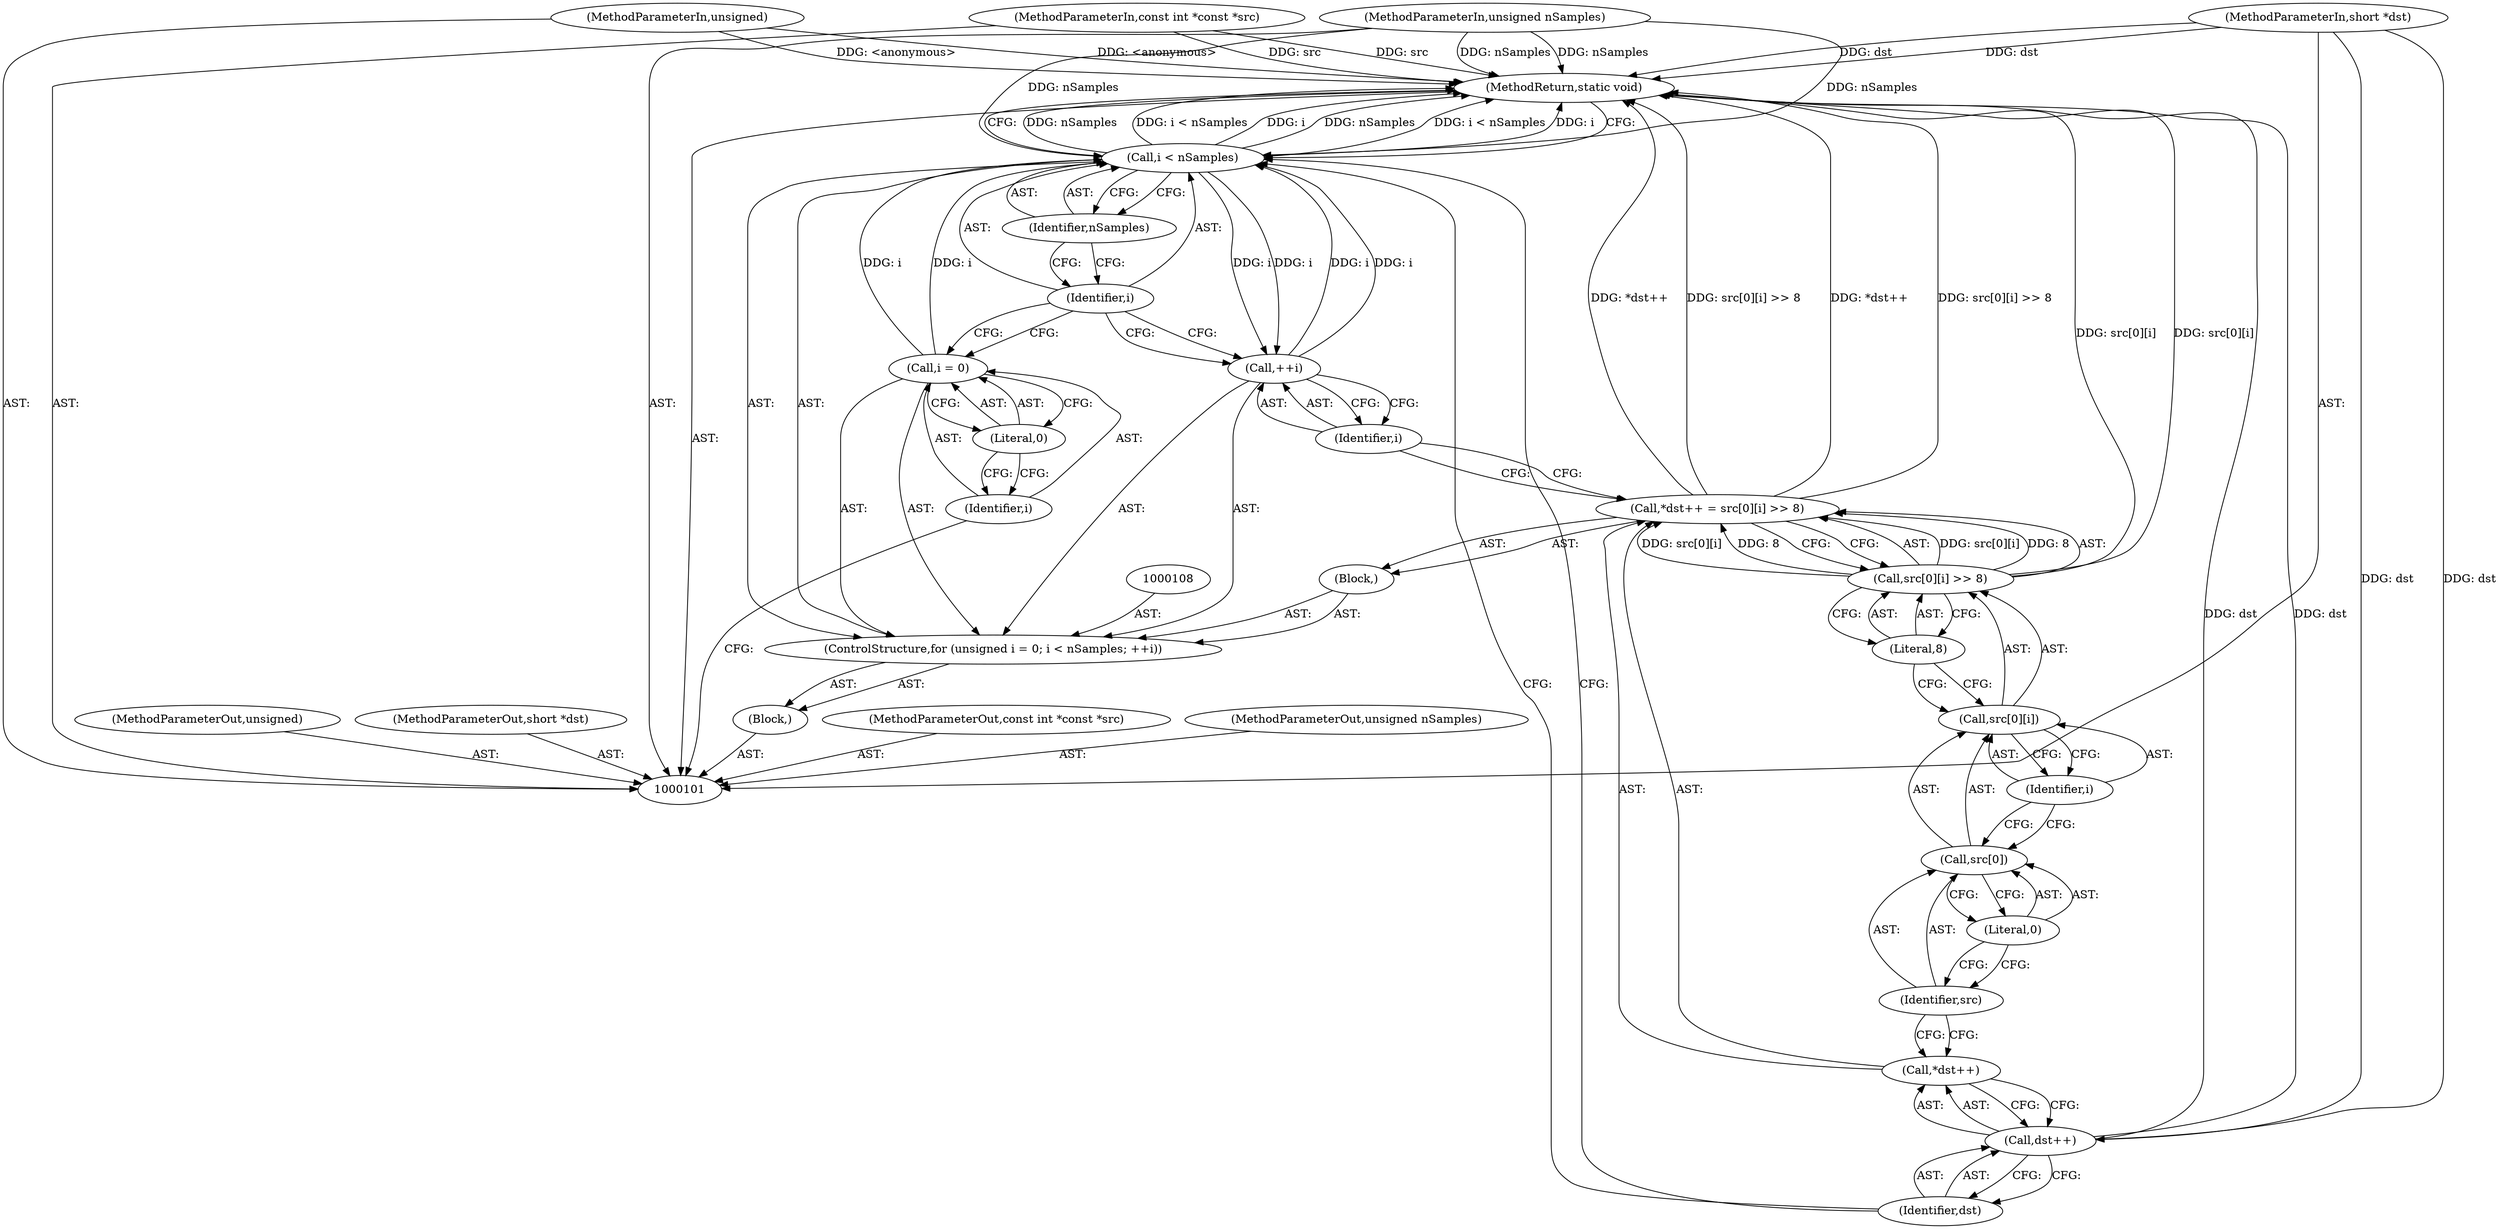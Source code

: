 digraph "1_Android_acc192347665943ca674acf117e4f74a88436922_1" {
"1000129" [label="(MethodReturn,static void)"];
"1000102" [label="(MethodParameterIn,short *dst)"];
"1000169" [label="(MethodParameterOut,short *dst)"];
"1000103" [label="(MethodParameterIn,const int *const *src)"];
"1000170" [label="(MethodParameterOut,const int *const *src)"];
"1000104" [label="(MethodParameterIn,unsigned nSamples)"];
"1000171" [label="(MethodParameterOut,unsigned nSamples)"];
"1000106" [label="(Block,)"];
"1000105" [label="(MethodParameterIn,unsigned)"];
"1000172" [label="(MethodParameterOut,unsigned)"];
"1000109" [label="(Call,i = 0)"];
"1000110" [label="(Identifier,i)"];
"1000111" [label="(Literal,0)"];
"1000112" [label="(Call,i < nSamples)"];
"1000113" [label="(Identifier,i)"];
"1000114" [label="(Identifier,nSamples)"];
"1000115" [label="(Call,++i)"];
"1000116" [label="(Identifier,i)"];
"1000117" [label="(Block,)"];
"1000107" [label="(ControlStructure,for (unsigned i = 0; i < nSamples; ++i))"];
"1000118" [label="(Call,*dst++ = src[0][i] >> 8)"];
"1000119" [label="(Call,*dst++)"];
"1000122" [label="(Call,src[0][i] >> 8)"];
"1000123" [label="(Call,src[0][i])"];
"1000124" [label="(Call,src[0])"];
"1000125" [label="(Identifier,src)"];
"1000126" [label="(Literal,0)"];
"1000127" [label="(Identifier,i)"];
"1000120" [label="(Call,dst++)"];
"1000121" [label="(Identifier,dst)"];
"1000128" [label="(Literal,8)"];
"1000129" -> "1000101"  [label="AST: "];
"1000129" -> "1000112"  [label="CFG: "];
"1000104" -> "1000129"  [label="DDG: nSamples"];
"1000105" -> "1000129"  [label="DDG: <anonymous>"];
"1000112" -> "1000129"  [label="DDG: nSamples"];
"1000112" -> "1000129"  [label="DDG: i < nSamples"];
"1000112" -> "1000129"  [label="DDG: i"];
"1000122" -> "1000129"  [label="DDG: src[0][i]"];
"1000103" -> "1000129"  [label="DDG: src"];
"1000118" -> "1000129"  [label="DDG: src[0][i] >> 8"];
"1000118" -> "1000129"  [label="DDG: *dst++"];
"1000120" -> "1000129"  [label="DDG: dst"];
"1000102" -> "1000129"  [label="DDG: dst"];
"1000102" -> "1000101"  [label="AST: "];
"1000102" -> "1000129"  [label="DDG: dst"];
"1000102" -> "1000120"  [label="DDG: dst"];
"1000169" -> "1000101"  [label="AST: "];
"1000103" -> "1000101"  [label="AST: "];
"1000103" -> "1000129"  [label="DDG: src"];
"1000170" -> "1000101"  [label="AST: "];
"1000104" -> "1000101"  [label="AST: "];
"1000104" -> "1000129"  [label="DDG: nSamples"];
"1000104" -> "1000112"  [label="DDG: nSamples"];
"1000171" -> "1000101"  [label="AST: "];
"1000106" -> "1000101"  [label="AST: "];
"1000107" -> "1000106"  [label="AST: "];
"1000105" -> "1000101"  [label="AST: "];
"1000105" -> "1000129"  [label="DDG: <anonymous>"];
"1000172" -> "1000101"  [label="AST: "];
"1000109" -> "1000107"  [label="AST: "];
"1000109" -> "1000111"  [label="CFG: "];
"1000110" -> "1000109"  [label="AST: "];
"1000111" -> "1000109"  [label="AST: "];
"1000113" -> "1000109"  [label="CFG: "];
"1000109" -> "1000112"  [label="DDG: i"];
"1000110" -> "1000109"  [label="AST: "];
"1000110" -> "1000101"  [label="CFG: "];
"1000111" -> "1000110"  [label="CFG: "];
"1000111" -> "1000109"  [label="AST: "];
"1000111" -> "1000110"  [label="CFG: "];
"1000109" -> "1000111"  [label="CFG: "];
"1000112" -> "1000107"  [label="AST: "];
"1000112" -> "1000114"  [label="CFG: "];
"1000113" -> "1000112"  [label="AST: "];
"1000114" -> "1000112"  [label="AST: "];
"1000121" -> "1000112"  [label="CFG: "];
"1000129" -> "1000112"  [label="CFG: "];
"1000112" -> "1000129"  [label="DDG: nSamples"];
"1000112" -> "1000129"  [label="DDG: i < nSamples"];
"1000112" -> "1000129"  [label="DDG: i"];
"1000109" -> "1000112"  [label="DDG: i"];
"1000115" -> "1000112"  [label="DDG: i"];
"1000104" -> "1000112"  [label="DDG: nSamples"];
"1000112" -> "1000115"  [label="DDG: i"];
"1000113" -> "1000112"  [label="AST: "];
"1000113" -> "1000109"  [label="CFG: "];
"1000113" -> "1000115"  [label="CFG: "];
"1000114" -> "1000113"  [label="CFG: "];
"1000114" -> "1000112"  [label="AST: "];
"1000114" -> "1000113"  [label="CFG: "];
"1000112" -> "1000114"  [label="CFG: "];
"1000115" -> "1000107"  [label="AST: "];
"1000115" -> "1000116"  [label="CFG: "];
"1000116" -> "1000115"  [label="AST: "];
"1000113" -> "1000115"  [label="CFG: "];
"1000115" -> "1000112"  [label="DDG: i"];
"1000112" -> "1000115"  [label="DDG: i"];
"1000116" -> "1000115"  [label="AST: "];
"1000116" -> "1000118"  [label="CFG: "];
"1000115" -> "1000116"  [label="CFG: "];
"1000117" -> "1000107"  [label="AST: "];
"1000118" -> "1000117"  [label="AST: "];
"1000107" -> "1000106"  [label="AST: "];
"1000108" -> "1000107"  [label="AST: "];
"1000109" -> "1000107"  [label="AST: "];
"1000112" -> "1000107"  [label="AST: "];
"1000115" -> "1000107"  [label="AST: "];
"1000117" -> "1000107"  [label="AST: "];
"1000118" -> "1000117"  [label="AST: "];
"1000118" -> "1000122"  [label="CFG: "];
"1000119" -> "1000118"  [label="AST: "];
"1000122" -> "1000118"  [label="AST: "];
"1000116" -> "1000118"  [label="CFG: "];
"1000118" -> "1000129"  [label="DDG: src[0][i] >> 8"];
"1000118" -> "1000129"  [label="DDG: *dst++"];
"1000122" -> "1000118"  [label="DDG: src[0][i]"];
"1000122" -> "1000118"  [label="DDG: 8"];
"1000119" -> "1000118"  [label="AST: "];
"1000119" -> "1000120"  [label="CFG: "];
"1000120" -> "1000119"  [label="AST: "];
"1000125" -> "1000119"  [label="CFG: "];
"1000122" -> "1000118"  [label="AST: "];
"1000122" -> "1000128"  [label="CFG: "];
"1000123" -> "1000122"  [label="AST: "];
"1000128" -> "1000122"  [label="AST: "];
"1000118" -> "1000122"  [label="CFG: "];
"1000122" -> "1000129"  [label="DDG: src[0][i]"];
"1000122" -> "1000118"  [label="DDG: src[0][i]"];
"1000122" -> "1000118"  [label="DDG: 8"];
"1000123" -> "1000122"  [label="AST: "];
"1000123" -> "1000127"  [label="CFG: "];
"1000124" -> "1000123"  [label="AST: "];
"1000127" -> "1000123"  [label="AST: "];
"1000128" -> "1000123"  [label="CFG: "];
"1000124" -> "1000123"  [label="AST: "];
"1000124" -> "1000126"  [label="CFG: "];
"1000125" -> "1000124"  [label="AST: "];
"1000126" -> "1000124"  [label="AST: "];
"1000127" -> "1000124"  [label="CFG: "];
"1000125" -> "1000124"  [label="AST: "];
"1000125" -> "1000119"  [label="CFG: "];
"1000126" -> "1000125"  [label="CFG: "];
"1000126" -> "1000124"  [label="AST: "];
"1000126" -> "1000125"  [label="CFG: "];
"1000124" -> "1000126"  [label="CFG: "];
"1000127" -> "1000123"  [label="AST: "];
"1000127" -> "1000124"  [label="CFG: "];
"1000123" -> "1000127"  [label="CFG: "];
"1000120" -> "1000119"  [label="AST: "];
"1000120" -> "1000121"  [label="CFG: "];
"1000121" -> "1000120"  [label="AST: "];
"1000119" -> "1000120"  [label="CFG: "];
"1000120" -> "1000129"  [label="DDG: dst"];
"1000102" -> "1000120"  [label="DDG: dst"];
"1000121" -> "1000120"  [label="AST: "];
"1000121" -> "1000112"  [label="CFG: "];
"1000120" -> "1000121"  [label="CFG: "];
"1000128" -> "1000122"  [label="AST: "];
"1000128" -> "1000123"  [label="CFG: "];
"1000122" -> "1000128"  [label="CFG: "];
}
